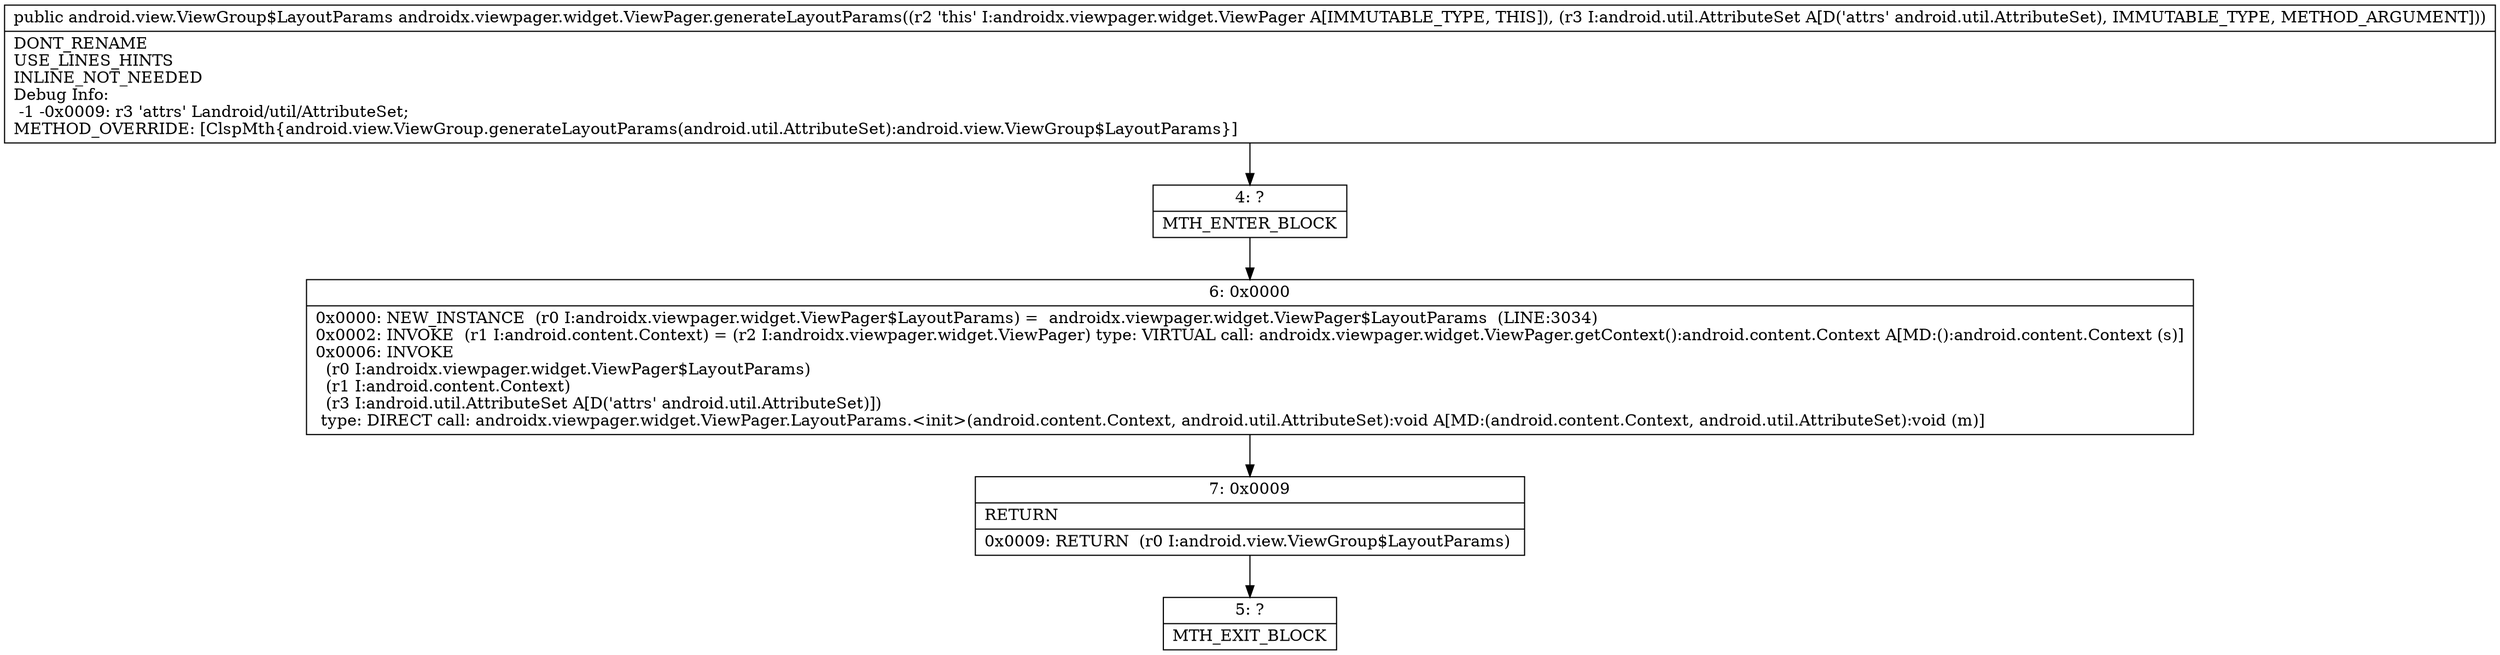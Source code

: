 digraph "CFG forandroidx.viewpager.widget.ViewPager.generateLayoutParams(Landroid\/util\/AttributeSet;)Landroid\/view\/ViewGroup$LayoutParams;" {
Node_4 [shape=record,label="{4\:\ ?|MTH_ENTER_BLOCK\l}"];
Node_6 [shape=record,label="{6\:\ 0x0000|0x0000: NEW_INSTANCE  (r0 I:androidx.viewpager.widget.ViewPager$LayoutParams) =  androidx.viewpager.widget.ViewPager$LayoutParams  (LINE:3034)\l0x0002: INVOKE  (r1 I:android.content.Context) = (r2 I:androidx.viewpager.widget.ViewPager) type: VIRTUAL call: androidx.viewpager.widget.ViewPager.getContext():android.content.Context A[MD:():android.content.Context (s)]\l0x0006: INVOKE  \l  (r0 I:androidx.viewpager.widget.ViewPager$LayoutParams)\l  (r1 I:android.content.Context)\l  (r3 I:android.util.AttributeSet A[D('attrs' android.util.AttributeSet)])\l type: DIRECT call: androidx.viewpager.widget.ViewPager.LayoutParams.\<init\>(android.content.Context, android.util.AttributeSet):void A[MD:(android.content.Context, android.util.AttributeSet):void (m)]\l}"];
Node_7 [shape=record,label="{7\:\ 0x0009|RETURN\l|0x0009: RETURN  (r0 I:android.view.ViewGroup$LayoutParams) \l}"];
Node_5 [shape=record,label="{5\:\ ?|MTH_EXIT_BLOCK\l}"];
MethodNode[shape=record,label="{public android.view.ViewGroup$LayoutParams androidx.viewpager.widget.ViewPager.generateLayoutParams((r2 'this' I:androidx.viewpager.widget.ViewPager A[IMMUTABLE_TYPE, THIS]), (r3 I:android.util.AttributeSet A[D('attrs' android.util.AttributeSet), IMMUTABLE_TYPE, METHOD_ARGUMENT]))  | DONT_RENAME\lUSE_LINES_HINTS\lINLINE_NOT_NEEDED\lDebug Info:\l  \-1 \-0x0009: r3 'attrs' Landroid\/util\/AttributeSet;\lMETHOD_OVERRIDE: [ClspMth\{android.view.ViewGroup.generateLayoutParams(android.util.AttributeSet):android.view.ViewGroup$LayoutParams\}]\l}"];
MethodNode -> Node_4;Node_4 -> Node_6;
Node_6 -> Node_7;
Node_7 -> Node_5;
}

